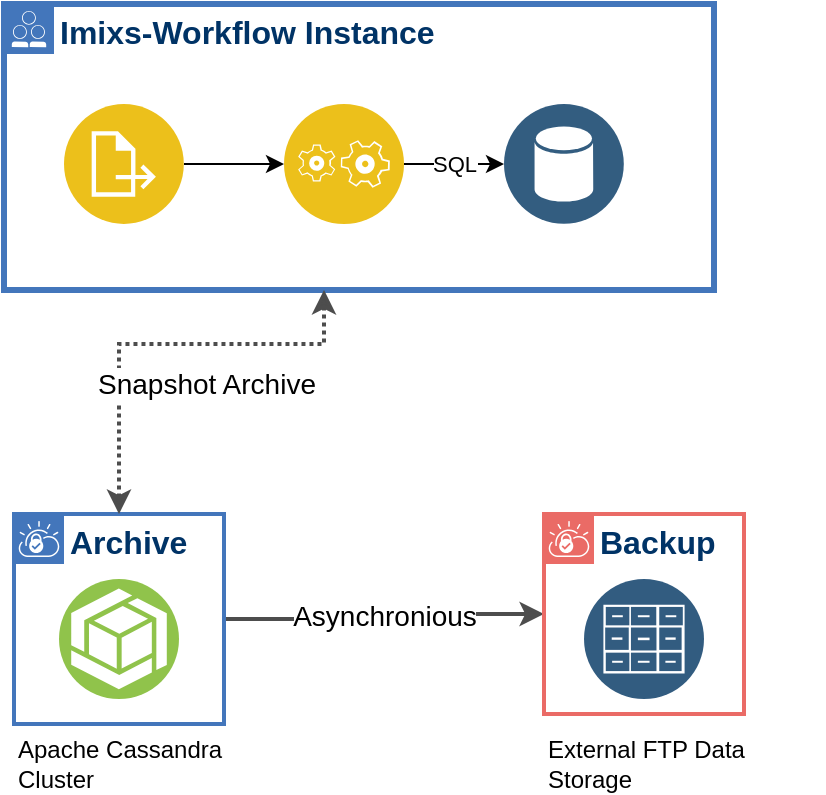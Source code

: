<mxfile version="13.7.3" type="device"><diagram id="B5nKMUZ4Oj4fQWvD0Bmc" name="Seite-1"><mxGraphModel dx="1235" dy="724" grid="1" gridSize="10" guides="1" tooltips="1" connect="1" arrows="1" fold="1" page="1" pageScale="1" pageWidth="827" pageHeight="1169" math="0" shadow="0"><root><mxCell id="0"/><mxCell id="1" parent="0"/><mxCell id="9wHzd0In4hkkjLLAUm8Q-2" value="Imixs-Workflow Instance" style="shape=mxgraph.ibm.box;prType=public;fontStyle=1;verticalAlign=top;align=left;spacingLeft=32;spacingTop=4;fillColor=none;rounded=0;whiteSpace=wrap;html=1;strokeColor=#4376BB;strokeWidth=3;dashed=0;container=1;spacing=-4;collapsible=0;expand=0;recursiveResize=0;fontSize=16;fontColor=#003366;" parent="1" vertex="1"><mxGeometry x="120" y="90" width="355" height="143" as="geometry"/></mxCell><mxCell id="DP6KaAkqQJaBblwpC9Mt-10" value="SQL" style="edgeStyle=orthogonalEdgeStyle;rounded=0;orthogonalLoop=1;jettySize=auto;html=1;" edge="1" parent="9wHzd0In4hkkjLLAUm8Q-2" source="9wHzd0In4hkkjLLAUm8Q-9" target="DP6KaAkqQJaBblwpC9Mt-9"><mxGeometry relative="1" as="geometry"/></mxCell><mxCell id="9wHzd0In4hkkjLLAUm8Q-9" value="" style="aspect=fixed;perimeter=ellipsePerimeter;html=1;align=center;shadow=0;dashed=0;fontColor=#4277BB;labelBackgroundColor=#ffffff;fontSize=12;spacingTop=3;image;image=img/lib/ibm/applications/application_logic.svg;" parent="9wHzd0In4hkkjLLAUm8Q-2" vertex="1"><mxGeometry x="140" y="50" width="60" height="60" as="geometry"/></mxCell><mxCell id="9wHzd0In4hkkjLLAUm8Q-11" style="edgeStyle=orthogonalEdgeStyle;rounded=0;orthogonalLoop=1;jettySize=auto;html=1;entryX=0;entryY=0.5;entryDx=0;entryDy=0;fontSize=15;" parent="9wHzd0In4hkkjLLAUm8Q-2" source="9wHzd0In4hkkjLLAUm8Q-10" target="9wHzd0In4hkkjLLAUm8Q-9" edge="1"><mxGeometry relative="1" as="geometry"/></mxCell><mxCell id="9wHzd0In4hkkjLLAUm8Q-10" value="" style="aspect=fixed;perimeter=ellipsePerimeter;html=1;align=center;shadow=0;dashed=0;fontColor=#4277BB;labelBackgroundColor=#ffffff;fontSize=12;spacingTop=3;image;image=img/lib/ibm/applications/annotate.svg;" parent="9wHzd0In4hkkjLLAUm8Q-2" vertex="1"><mxGeometry x="30" y="50" width="60" height="60" as="geometry"/></mxCell><mxCell id="DP6KaAkqQJaBblwpC9Mt-9" value="" style="aspect=fixed;perimeter=ellipsePerimeter;html=1;align=center;shadow=0;dashed=0;fontColor=#4277BB;labelBackgroundColor=#ffffff;fontSize=12;spacingTop=3;image;image=img/lib/ibm/data/data_services.svg;strokeColor=#EA6B66;" vertex="1" parent="9wHzd0In4hkkjLLAUm8Q-2"><mxGeometry x="250" y="50" width="60" height="60" as="geometry"/></mxCell><mxCell id="9wHzd0In4hkkjLLAUm8Q-32" value="Asynchronious" style="edgeStyle=orthogonalEdgeStyle;rounded=0;orthogonalLoop=1;jettySize=auto;html=1;strokeColor=#4D4D4D;strokeWidth=2;fontSize=14;fontColor=#000000;" parent="1" source="9wHzd0In4hkkjLLAUm8Q-3" target="DP6KaAkqQJaBblwpC9Mt-1" edge="1"><mxGeometry relative="1" as="geometry"><mxPoint x="700" y="470" as="targetPoint"/></mxGeometry></mxCell><mxCell id="9wHzd0In4hkkjLLAUm8Q-3" value="Archive" style="shape=mxgraph.ibm.box;prType=vpc;fontStyle=1;verticalAlign=top;align=left;spacingLeft=32;spacingTop=4;fillColor=none;rounded=0;whiteSpace=wrap;html=1;strokeColor=#4376BB;strokeWidth=2;dashed=0;container=1;spacing=-4;collapsible=0;expand=0;recursiveResize=0;fontSize=16;fontColor=#003366;" parent="1" vertex="1"><mxGeometry x="125" y="345" width="105" height="105" as="geometry"/></mxCell><mxCell id="9wHzd0In4hkkjLLAUm8Q-33" value="" style="aspect=fixed;perimeter=ellipsePerimeter;html=1;align=center;shadow=0;dashed=0;fontColor=#4277BB;labelBackgroundColor=#ffffff;fontSize=12;spacingTop=3;image;image=img/lib/ibm/vpc/ObjectStorage.svg;" parent="9wHzd0In4hkkjLLAUm8Q-3" vertex="1"><mxGeometry x="22.5" y="32.5" width="60" height="60" as="geometry"/></mxCell><mxCell id="9wHzd0In4hkkjLLAUm8Q-18" value="Snapshot Archive" style="edgeStyle=elbowEdgeStyle;rounded=0;elbow=vertical;html=1;labelBackgroundColor=#ffffff;startArrow=classic;startFill=1;startSize=6;endArrow=classic;endFill=1;endSize=6;jettySize=auto;orthogonalLoop=1;strokeWidth=2;fontSize=14;strokeColor=#4D4D4D;dashed=1;dashPattern=1 1;" parent="1" source="9wHzd0In4hkkjLLAUm8Q-3" target="9wHzd0In4hkkjLLAUm8Q-2" edge="1"><mxGeometry x="0.189" y="-20" width="60" height="60" relative="1" as="geometry"><mxPoint x="250" y="400" as="sourcePoint"/><mxPoint x="310" y="340" as="targetPoint"/><Array as="points"><mxPoint x="280" y="260"/></Array><mxPoint x="1" as="offset"/></mxGeometry></mxCell><mxCell id="9wHzd0In4hkkjLLAUm8Q-36" value="External FTP Data Storage" style="text;html=1;strokeColor=none;fillColor=none;align=left;verticalAlign=middle;whiteSpace=wrap;rounded=0;fontSize=12;fontColor=#000000;labelPosition=center;verticalLabelPosition=middle;" parent="1" vertex="1"><mxGeometry x="390" y="460" width="140" height="20" as="geometry"/></mxCell><mxCell id="DP6KaAkqQJaBblwpC9Mt-1" value="Backup" style="shape=mxgraph.ibm.box;prType=vpc;fontStyle=1;verticalAlign=top;align=left;spacingLeft=32;spacingTop=4;fillColor=none;rounded=0;whiteSpace=wrap;html=1;strokeWidth=2;dashed=0;container=1;spacing=-4;collapsible=0;expand=0;recursiveResize=0;fontSize=16;fontColor=#003366;strokeColor=#EA6B66;" vertex="1" parent="1"><mxGeometry x="390" y="345" width="100" height="100" as="geometry"/></mxCell><mxCell id="DP6KaAkqQJaBblwpC9Mt-4" value="" style="aspect=fixed;perimeter=ellipsePerimeter;html=1;align=center;shadow=0;dashed=0;fontColor=#4277BB;labelBackgroundColor=#ffffff;fontSize=12;spacingTop=3;image;image=img/lib/ibm/data/file_repository.svg;" vertex="1" parent="DP6KaAkqQJaBblwpC9Mt-1"><mxGeometry x="20" y="32.5" width="60" height="60" as="geometry"/></mxCell><mxCell id="DP6KaAkqQJaBblwpC9Mt-5" value="Apache Cassandra Cluster" style="text;html=1;strokeColor=none;fillColor=none;align=left;verticalAlign=middle;whiteSpace=wrap;rounded=0;fontSize=12;fontColor=#000000;labelPosition=center;verticalLabelPosition=middle;" vertex="1" parent="1"><mxGeometry x="125" y="460" width="140" height="20" as="geometry"/></mxCell></root></mxGraphModel></diagram></mxfile>
